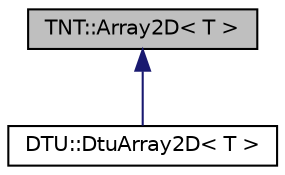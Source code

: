 digraph G
{
  edge [fontname="Helvetica",fontsize="10",labelfontname="Helvetica",labelfontsize="10"];
  node [fontname="Helvetica",fontsize="10",shape=record];
  Node1 [label="TNT::Array2D\< T \>",height=0.2,width=0.4,color="black", fillcolor="grey75", style="filled" fontcolor="black"];
  Node1 -> Node2 [dir="back",color="midnightblue",fontsize="10",style="solid",fontname="Helvetica"];
  Node2 [label="DTU::DtuArray2D\< T \>",height=0.2,width=0.4,color="black", fillcolor="white", style="filled",URL="$class_d_t_u_1_1_dtu_array2_d.html"];
}
